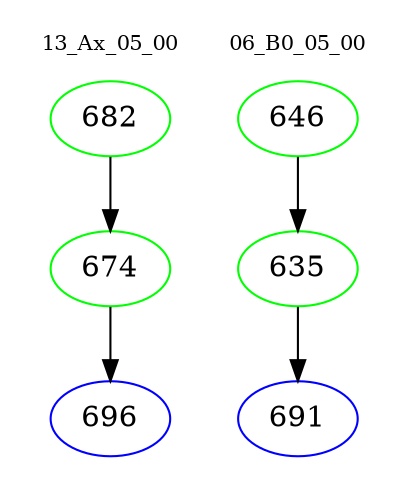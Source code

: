 digraph{
subgraph cluster_0 {
color = white
label = "13_Ax_05_00";
fontsize=10;
T0_682 [label="682", color="green"]
T0_682 -> T0_674 [color="black"]
T0_674 [label="674", color="green"]
T0_674 -> T0_696 [color="black"]
T0_696 [label="696", color="blue"]
}
subgraph cluster_1 {
color = white
label = "06_B0_05_00";
fontsize=10;
T1_646 [label="646", color="green"]
T1_646 -> T1_635 [color="black"]
T1_635 [label="635", color="green"]
T1_635 -> T1_691 [color="black"]
T1_691 [label="691", color="blue"]
}
}

